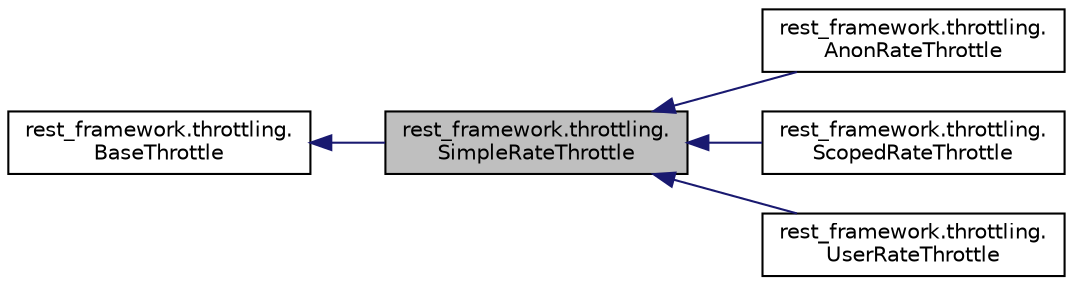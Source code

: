 digraph "rest_framework.throttling.SimpleRateThrottle"
{
 // LATEX_PDF_SIZE
  edge [fontname="Helvetica",fontsize="10",labelfontname="Helvetica",labelfontsize="10"];
  node [fontname="Helvetica",fontsize="10",shape=record];
  rankdir="LR";
  Node1 [label="rest_framework.throttling.\lSimpleRateThrottle",height=0.2,width=0.4,color="black", fillcolor="grey75", style="filled", fontcolor="black",tooltip=" "];
  Node2 -> Node1 [dir="back",color="midnightblue",fontsize="10",style="solid",fontname="Helvetica"];
  Node2 [label="rest_framework.throttling.\lBaseThrottle",height=0.2,width=0.4,color="black", fillcolor="white", style="filled",URL="$classrest__framework_1_1throttling_1_1_base_throttle.html",tooltip=" "];
  Node1 -> Node3 [dir="back",color="midnightblue",fontsize="10",style="solid",fontname="Helvetica"];
  Node3 [label="rest_framework.throttling.\lAnonRateThrottle",height=0.2,width=0.4,color="black", fillcolor="white", style="filled",URL="$classrest__framework_1_1throttling_1_1_anon_rate_throttle.html",tooltip=" "];
  Node1 -> Node4 [dir="back",color="midnightblue",fontsize="10",style="solid",fontname="Helvetica"];
  Node4 [label="rest_framework.throttling.\lScopedRateThrottle",height=0.2,width=0.4,color="black", fillcolor="white", style="filled",URL="$classrest__framework_1_1throttling_1_1_scoped_rate_throttle.html",tooltip=" "];
  Node1 -> Node5 [dir="back",color="midnightblue",fontsize="10",style="solid",fontname="Helvetica"];
  Node5 [label="rest_framework.throttling.\lUserRateThrottle",height=0.2,width=0.4,color="black", fillcolor="white", style="filled",URL="$classrest__framework_1_1throttling_1_1_user_rate_throttle.html",tooltip=" "];
}
